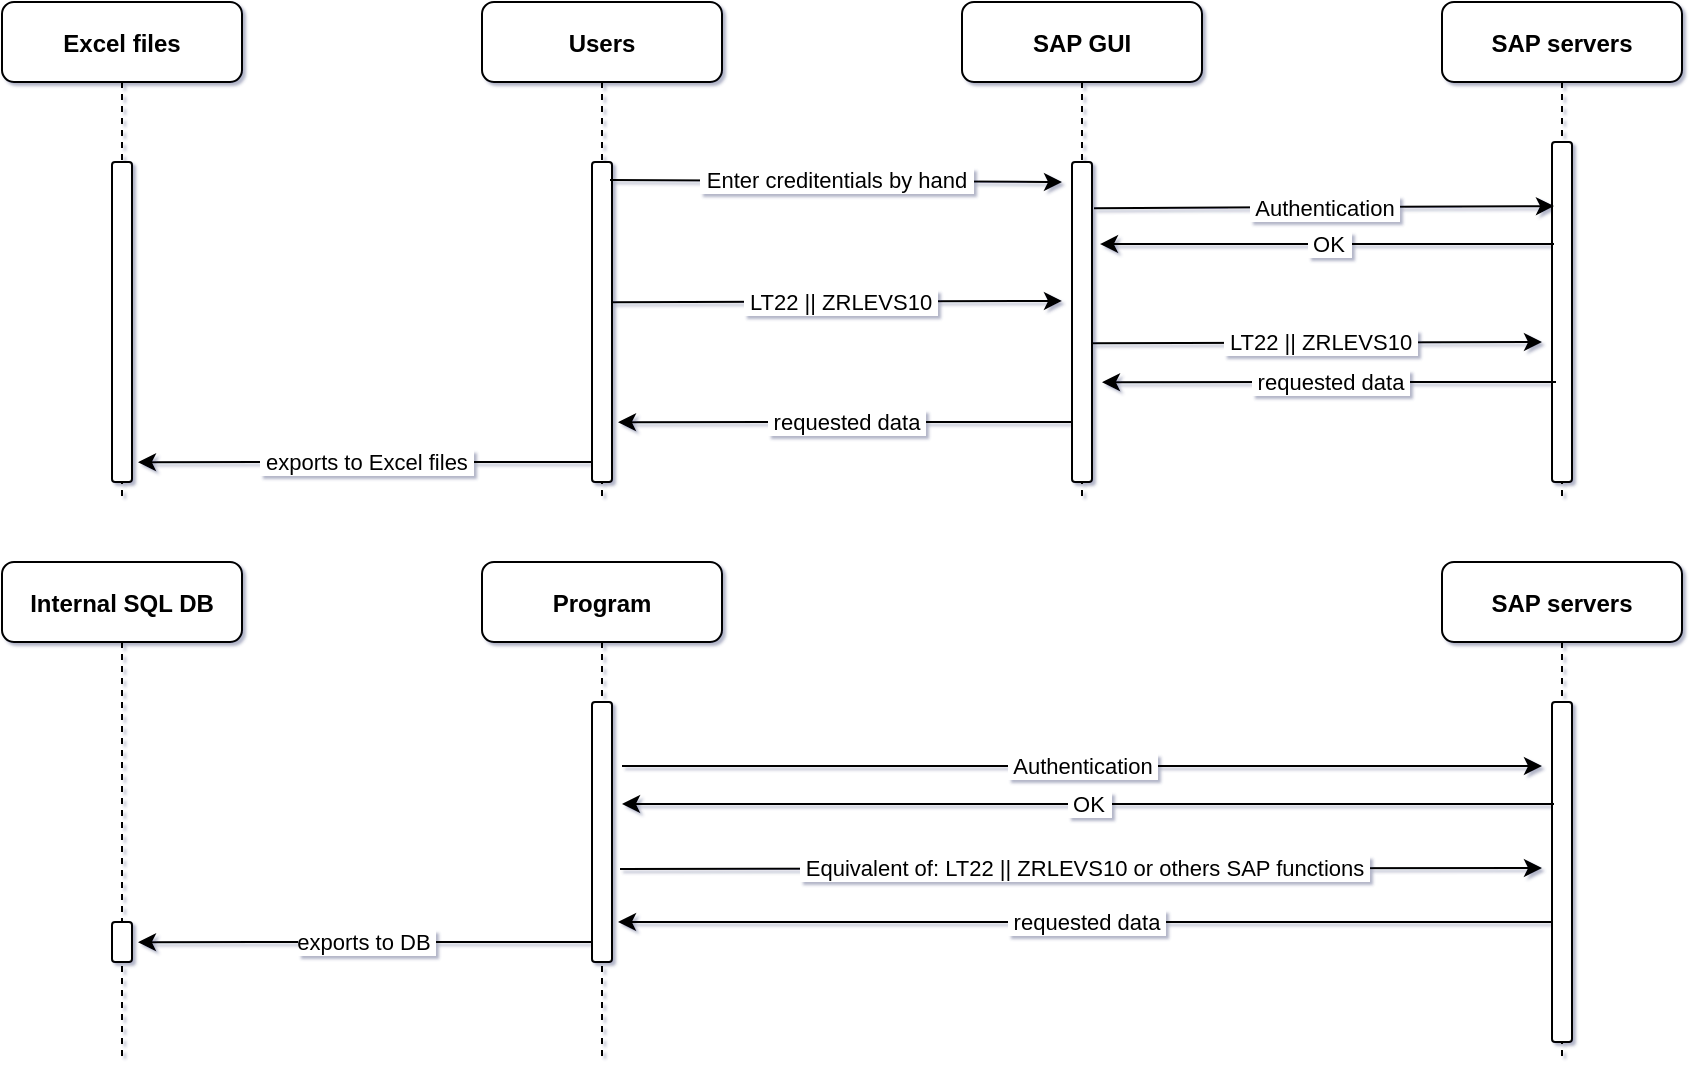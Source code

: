 <mxfile version="16.2.2" type="github">
  <diagram id="kgpKYQtTHZ0yAKxKKP6v" name="Page-1">
    <mxGraphModel dx="1422" dy="772" grid="1" gridSize="10" guides="1" tooltips="1" connect="1" arrows="1" fold="1" page="0" pageScale="1" pageWidth="850" pageHeight="1100" background="none" math="0" shadow="1">
      <root>
        <mxCell id="0" />
        <mxCell id="1" parent="0" />
        <mxCell id="3nuBFxr9cyL0pnOWT2aG-5" value="Excel files" style="shape=umlLifeline;perimeter=lifelinePerimeter;container=1;collapsible=0;recursiveResize=0;rounded=1;shadow=0;strokeWidth=1;fontStyle=1" parent="1" vertex="1">
          <mxGeometry x="80" y="80" width="120" height="250" as="geometry" />
        </mxCell>
        <mxCell id="3nuBFxr9cyL0pnOWT2aG-6" value="" style="points=[];perimeter=orthogonalPerimeter;rounded=1;shadow=0;strokeWidth=1;" parent="3nuBFxr9cyL0pnOWT2aG-5" vertex="1">
          <mxGeometry x="55" y="80" width="10" height="160" as="geometry" />
        </mxCell>
        <mxCell id="sN53Vm5Z5Un1fkBHyp6P-1" value="Users" style="shape=umlLifeline;perimeter=lifelinePerimeter;container=1;collapsible=0;recursiveResize=0;rounded=1;shadow=0;strokeWidth=1;fontStyle=1" vertex="1" parent="1">
          <mxGeometry x="320" y="80" width="120" height="250" as="geometry" />
        </mxCell>
        <mxCell id="sN53Vm5Z5Un1fkBHyp6P-12" value="" style="points=[];perimeter=orthogonalPerimeter;rounded=1;shadow=0;strokeWidth=1;" vertex="1" parent="sN53Vm5Z5Un1fkBHyp6P-1">
          <mxGeometry x="55" y="80" width="10" height="160" as="geometry" />
        </mxCell>
        <mxCell id="sN53Vm5Z5Un1fkBHyp6P-20" value="&amp;nbsp;requested data&amp;nbsp;" style="endArrow=classic;html=1;rounded=1;entryX=1.4;entryY=0.344;entryDx=0;entryDy=0;entryPerimeter=0;exitX=0.1;exitY=0.406;exitDx=0;exitDy=0;exitPerimeter=0;" edge="1" parent="sN53Vm5Z5Un1fkBHyp6P-1">
          <mxGeometry width="50" height="50" relative="1" as="geometry">
            <mxPoint x="295" y="210" as="sourcePoint" />
            <mxPoint x="68" y="210.08" as="targetPoint" />
            <Array as="points">
              <mxPoint x="178" y="210" />
            </Array>
          </mxGeometry>
        </mxCell>
        <mxCell id="sN53Vm5Z5Un1fkBHyp6P-21" value="&amp;nbsp;exports to Excel files&amp;nbsp;" style="endArrow=classic;html=1;rounded=1;entryX=1.4;entryY=0.344;entryDx=0;entryDy=0;entryPerimeter=0;exitX=0.1;exitY=0.406;exitDx=0;exitDy=0;exitPerimeter=0;" edge="1" parent="sN53Vm5Z5Un1fkBHyp6P-1">
          <mxGeometry width="50" height="50" relative="1" as="geometry">
            <mxPoint x="55" y="230" as="sourcePoint" />
            <mxPoint x="-172" y="230.08" as="targetPoint" />
            <Array as="points">
              <mxPoint x="-62" y="230" />
            </Array>
          </mxGeometry>
        </mxCell>
        <mxCell id="sN53Vm5Z5Un1fkBHyp6P-3" value="SAP GUI" style="shape=umlLifeline;perimeter=lifelinePerimeter;container=1;collapsible=0;recursiveResize=0;rounded=1;shadow=0;strokeWidth=1;fontStyle=1" vertex="1" parent="1">
          <mxGeometry x="560" y="80" width="120" height="250" as="geometry" />
        </mxCell>
        <mxCell id="sN53Vm5Z5Un1fkBHyp6P-8" value="" style="points=[];perimeter=orthogonalPerimeter;rounded=1;shadow=0;strokeWidth=1;" vertex="1" parent="sN53Vm5Z5Un1fkBHyp6P-3">
          <mxGeometry x="55" y="80" width="10" height="160" as="geometry" />
        </mxCell>
        <mxCell id="sN53Vm5Z5Un1fkBHyp6P-5" value="SAP servers" style="shape=umlLifeline;perimeter=lifelinePerimeter;container=1;collapsible=0;recursiveResize=0;rounded=1;shadow=0;strokeWidth=1;gradientColor=none;fillColor=default;fontStyle=1" vertex="1" parent="1">
          <mxGeometry x="800" y="80" width="120" height="250" as="geometry" />
        </mxCell>
        <mxCell id="sN53Vm5Z5Un1fkBHyp6P-11" value="" style="points=[];perimeter=orthogonalPerimeter;rounded=1;shadow=0;strokeWidth=1;" vertex="1" parent="sN53Vm5Z5Un1fkBHyp6P-5">
          <mxGeometry x="55" y="70" width="10" height="170" as="geometry" />
        </mxCell>
        <mxCell id="sN53Vm5Z5Un1fkBHyp6P-18" value="&amp;nbsp;LT22 || ZRLEVS10&amp;nbsp;" style="endArrow=classic;html=1;rounded=1;entryX=0.1;entryY=0.294;entryDx=0;entryDy=0;entryPerimeter=0;exitX=1;exitY=0.438;exitDx=0;exitDy=0;exitPerimeter=0;spacingLeft=3;" edge="1" parent="sN53Vm5Z5Un1fkBHyp6P-5">
          <mxGeometry width="50" height="50" relative="1" as="geometry">
            <mxPoint x="-175" y="170.6" as="sourcePoint" />
            <mxPoint x="50" y="170.0" as="targetPoint" />
          </mxGeometry>
        </mxCell>
        <mxCell id="sN53Vm5Z5Un1fkBHyp6P-7" value="&amp;nbsp;Enter creditentials by hand&amp;nbsp;" style="endArrow=classic;html=1;rounded=1;exitX=0.9;exitY=0.056;exitDx=0;exitDy=0;exitPerimeter=0;" edge="1" parent="1" source="sN53Vm5Z5Un1fkBHyp6P-12">
          <mxGeometry width="50" height="50" relative="1" as="geometry">
            <mxPoint x="470" y="167" as="sourcePoint" />
            <mxPoint x="610" y="170" as="targetPoint" />
          </mxGeometry>
        </mxCell>
        <mxCell id="sN53Vm5Z5Un1fkBHyp6P-13" value="&amp;nbsp;Authentication&amp;nbsp;" style="endArrow=classic;html=1;rounded=1;entryX=0.1;entryY=0.294;entryDx=0;entryDy=0;entryPerimeter=0;exitX=1.1;exitY=0.238;exitDx=0;exitDy=0;exitPerimeter=0;" edge="1" parent="1">
          <mxGeometry width="50" height="50" relative="1" as="geometry">
            <mxPoint x="626" y="183.08" as="sourcePoint" />
            <mxPoint x="856" y="182.04" as="targetPoint" />
          </mxGeometry>
        </mxCell>
        <mxCell id="sN53Vm5Z5Un1fkBHyp6P-14" value="&amp;nbsp;OK&amp;nbsp;" style="endArrow=classic;html=1;rounded=1;entryX=1.4;entryY=0.344;entryDx=0;entryDy=0;entryPerimeter=0;exitX=0.1;exitY=0.406;exitDx=0;exitDy=0;exitPerimeter=0;" edge="1" parent="1">
          <mxGeometry width="50" height="50" relative="1" as="geometry">
            <mxPoint x="856" y="200.96" as="sourcePoint" />
            <mxPoint x="629" y="201.04" as="targetPoint" />
          </mxGeometry>
        </mxCell>
        <mxCell id="sN53Vm5Z5Un1fkBHyp6P-16" value="&amp;nbsp;LT22 || ZRLEVS10&amp;nbsp;" style="endArrow=classic;html=1;rounded=1;entryX=0.1;entryY=0.294;entryDx=0;entryDy=0;entryPerimeter=0;exitX=1;exitY=0.438;exitDx=0;exitDy=0;exitPerimeter=0;spacingLeft=3;" edge="1" parent="1" source="sN53Vm5Z5Un1fkBHyp6P-12">
          <mxGeometry width="50" height="50" relative="1" as="geometry">
            <mxPoint x="400" y="229" as="sourcePoint" />
            <mxPoint x="610" y="229.48" as="targetPoint" />
          </mxGeometry>
        </mxCell>
        <mxCell id="sN53Vm5Z5Un1fkBHyp6P-19" value="&amp;nbsp;requested data&amp;nbsp;" style="endArrow=classic;html=1;rounded=1;entryX=1.4;entryY=0.344;entryDx=0;entryDy=0;entryPerimeter=0;exitX=0.1;exitY=0.406;exitDx=0;exitDy=0;exitPerimeter=0;" edge="1" parent="1">
          <mxGeometry width="50" height="50" relative="1" as="geometry">
            <mxPoint x="857" y="270.0" as="sourcePoint" />
            <mxPoint x="630" y="270.08" as="targetPoint" />
            <Array as="points">
              <mxPoint x="740" y="270" />
            </Array>
          </mxGeometry>
        </mxCell>
        <mxCell id="sN53Vm5Z5Un1fkBHyp6P-22" value="Internal SQL DB" style="shape=umlLifeline;perimeter=lifelinePerimeter;container=1;collapsible=0;recursiveResize=0;rounded=1;shadow=0;strokeWidth=1;fontStyle=1" vertex="1" parent="1">
          <mxGeometry x="80" y="360" width="120" height="250" as="geometry" />
        </mxCell>
        <mxCell id="sN53Vm5Z5Un1fkBHyp6P-23" value="" style="points=[];perimeter=orthogonalPerimeter;rounded=1;shadow=0;strokeWidth=1;" vertex="1" parent="sN53Vm5Z5Un1fkBHyp6P-22">
          <mxGeometry x="55" y="180" width="10" height="20" as="geometry" />
        </mxCell>
        <mxCell id="sN53Vm5Z5Un1fkBHyp6P-24" value="Program" style="shape=umlLifeline;perimeter=lifelinePerimeter;container=1;collapsible=0;recursiveResize=0;rounded=1;shadow=0;strokeWidth=1;fontStyle=1" vertex="1" parent="1">
          <mxGeometry x="320" y="360" width="120" height="250" as="geometry" />
        </mxCell>
        <mxCell id="sN53Vm5Z5Un1fkBHyp6P-25" value="" style="points=[];perimeter=orthogonalPerimeter;rounded=1;shadow=0;strokeWidth=1;" vertex="1" parent="sN53Vm5Z5Un1fkBHyp6P-24">
          <mxGeometry x="55" y="70" width="10" height="130" as="geometry" />
        </mxCell>
        <mxCell id="sN53Vm5Z5Un1fkBHyp6P-27" value="exports to DB&amp;nbsp;" style="endArrow=classic;html=1;rounded=1;entryX=1.4;entryY=0.344;entryDx=0;entryDy=0;entryPerimeter=0;exitX=0.1;exitY=0.406;exitDx=0;exitDy=0;exitPerimeter=0;" edge="1" parent="sN53Vm5Z5Un1fkBHyp6P-24">
          <mxGeometry width="50" height="50" relative="1" as="geometry">
            <mxPoint x="55" y="190" as="sourcePoint" />
            <mxPoint x="-172" y="190.08" as="targetPoint" />
            <Array as="points">
              <mxPoint x="-62" y="190" />
            </Array>
          </mxGeometry>
        </mxCell>
        <mxCell id="sN53Vm5Z5Un1fkBHyp6P-30" value="SAP servers" style="shape=umlLifeline;perimeter=lifelinePerimeter;container=1;collapsible=0;recursiveResize=0;rounded=1;shadow=0;strokeWidth=1;gradientColor=none;fillColor=default;fontStyle=1" vertex="1" parent="1">
          <mxGeometry x="800" y="360" width="120" height="250" as="geometry" />
        </mxCell>
        <mxCell id="sN53Vm5Z5Un1fkBHyp6P-31" value="" style="points=[];perimeter=orthogonalPerimeter;rounded=1;shadow=0;strokeWidth=1;" vertex="1" parent="sN53Vm5Z5Un1fkBHyp6P-30">
          <mxGeometry x="55" y="70" width="10" height="170" as="geometry" />
        </mxCell>
        <mxCell id="sN53Vm5Z5Un1fkBHyp6P-34" value="&amp;nbsp;Authentication&amp;nbsp;" style="endArrow=classic;html=1;rounded=1;" edge="1" parent="1">
          <mxGeometry width="50" height="50" relative="1" as="geometry">
            <mxPoint x="390" y="462" as="sourcePoint" />
            <mxPoint x="850" y="462" as="targetPoint" />
          </mxGeometry>
        </mxCell>
        <mxCell id="sN53Vm5Z5Un1fkBHyp6P-35" value="&amp;nbsp;OK&amp;nbsp;" style="endArrow=classic;html=1;rounded=1;exitX=0.1;exitY=0.406;exitDx=0;exitDy=0;exitPerimeter=0;" edge="1" parent="1">
          <mxGeometry width="50" height="50" relative="1" as="geometry">
            <mxPoint x="856" y="480.96" as="sourcePoint" />
            <mxPoint x="390" y="481" as="targetPoint" />
          </mxGeometry>
        </mxCell>
        <mxCell id="sN53Vm5Z5Un1fkBHyp6P-37" value="&amp;nbsp;requested data&amp;nbsp;" style="endArrow=classic;html=1;rounded=1;exitX=0.1;exitY=0.406;exitDx=0;exitDy=0;exitPerimeter=0;" edge="1" parent="1">
          <mxGeometry width="50" height="50" relative="1" as="geometry">
            <mxPoint x="855" y="540" as="sourcePoint" />
            <mxPoint x="388" y="540" as="targetPoint" />
            <Array as="points">
              <mxPoint x="738" y="540" />
            </Array>
          </mxGeometry>
        </mxCell>
        <mxCell id="sN53Vm5Z5Un1fkBHyp6P-32" value="&amp;nbsp;Equivalent of: LT22 || ZRLEVS10 or others SAP functions&amp;nbsp;" style="endArrow=classic;html=1;rounded=1;spacingLeft=3;exitX=1.4;exitY=0.642;exitDx=0;exitDy=0;exitPerimeter=0;" edge="1" parent="1" source="sN53Vm5Z5Un1fkBHyp6P-25">
          <mxGeometry width="50" height="50" relative="1" as="geometry">
            <mxPoint x="420" y="516" as="sourcePoint" />
            <mxPoint x="850" y="513" as="targetPoint" />
          </mxGeometry>
        </mxCell>
      </root>
    </mxGraphModel>
  </diagram>
</mxfile>
